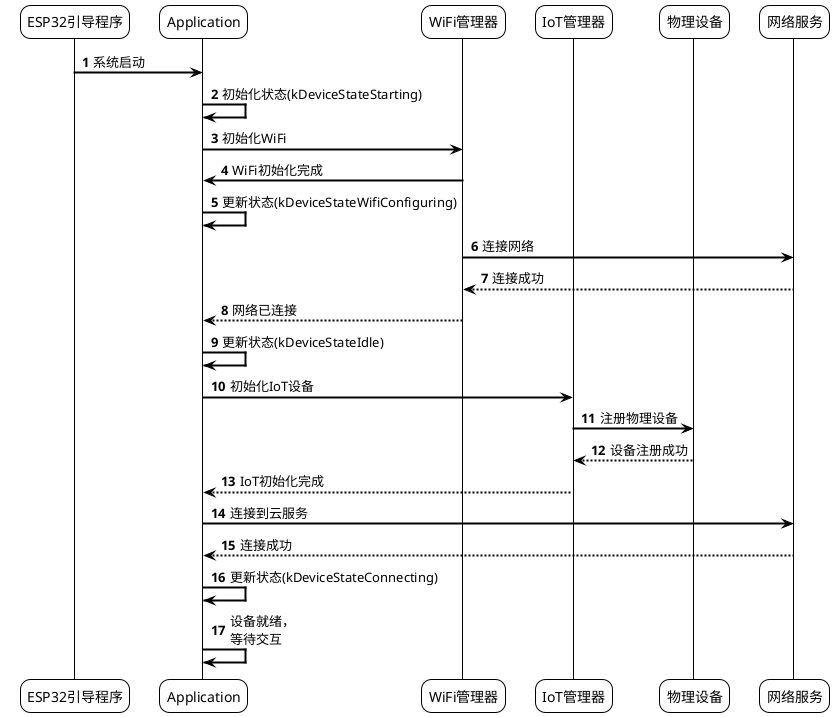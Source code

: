 @startuml 设备启动流程
!theme plain
skinparam sequenceArrowThickness 2
skinparam roundcorner 20
skinparam maxmessagesize 60
skinparam responseMessageBelowArrow true

participant "ESP32引导程序" as Boot
participant "Application" as App
participant "WiFi管理器" as WiFi
participant "IoT管理器" as IoT
participant "物理设备" as Devices
participant "网络服务" as Network

autonumber

Boot -> App: 系统启动
App -> App: 初始化状态(kDeviceStateStarting)
App -> WiFi: 初始化WiFi
WiFi -> App: WiFi初始化完成
App -> App: 更新状态(kDeviceStateWifiConfiguring)
WiFi -> Network: 连接网络
Network --> WiFi: 连接成功
WiFi --> App: 网络已连接
App -> App: 更新状态(kDeviceStateIdle)
App -> IoT: 初始化IoT设备
IoT -> Devices: 注册物理设备
Devices --> IoT: 设备注册成功
IoT --> App: IoT初始化完成
App -> Network: 连接到云服务
Network --> App: 连接成功
App -> App: 更新状态(kDeviceStateConnecting)
App -> App: 设备就绪，等待交互

@enduml 